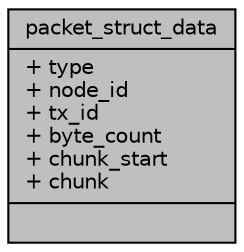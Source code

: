 digraph "packet_struct_data"
{
 // INTERACTIVE_SVG=YES
  edge [fontname="Helvetica",fontsize="10",labelfontname="Helvetica",labelfontsize="10"];
  node [fontname="Helvetica",fontsize="10",shape=record];
  Node1 [label="{packet_struct_data\n|+ type\l+ node_id\l+ tx_id\l+ byte_count\l+ chunk_start\l+ chunk\l|}",height=0.2,width=0.4,color="black", fillcolor="grey75", style="filled", fontcolor="black"];
}
